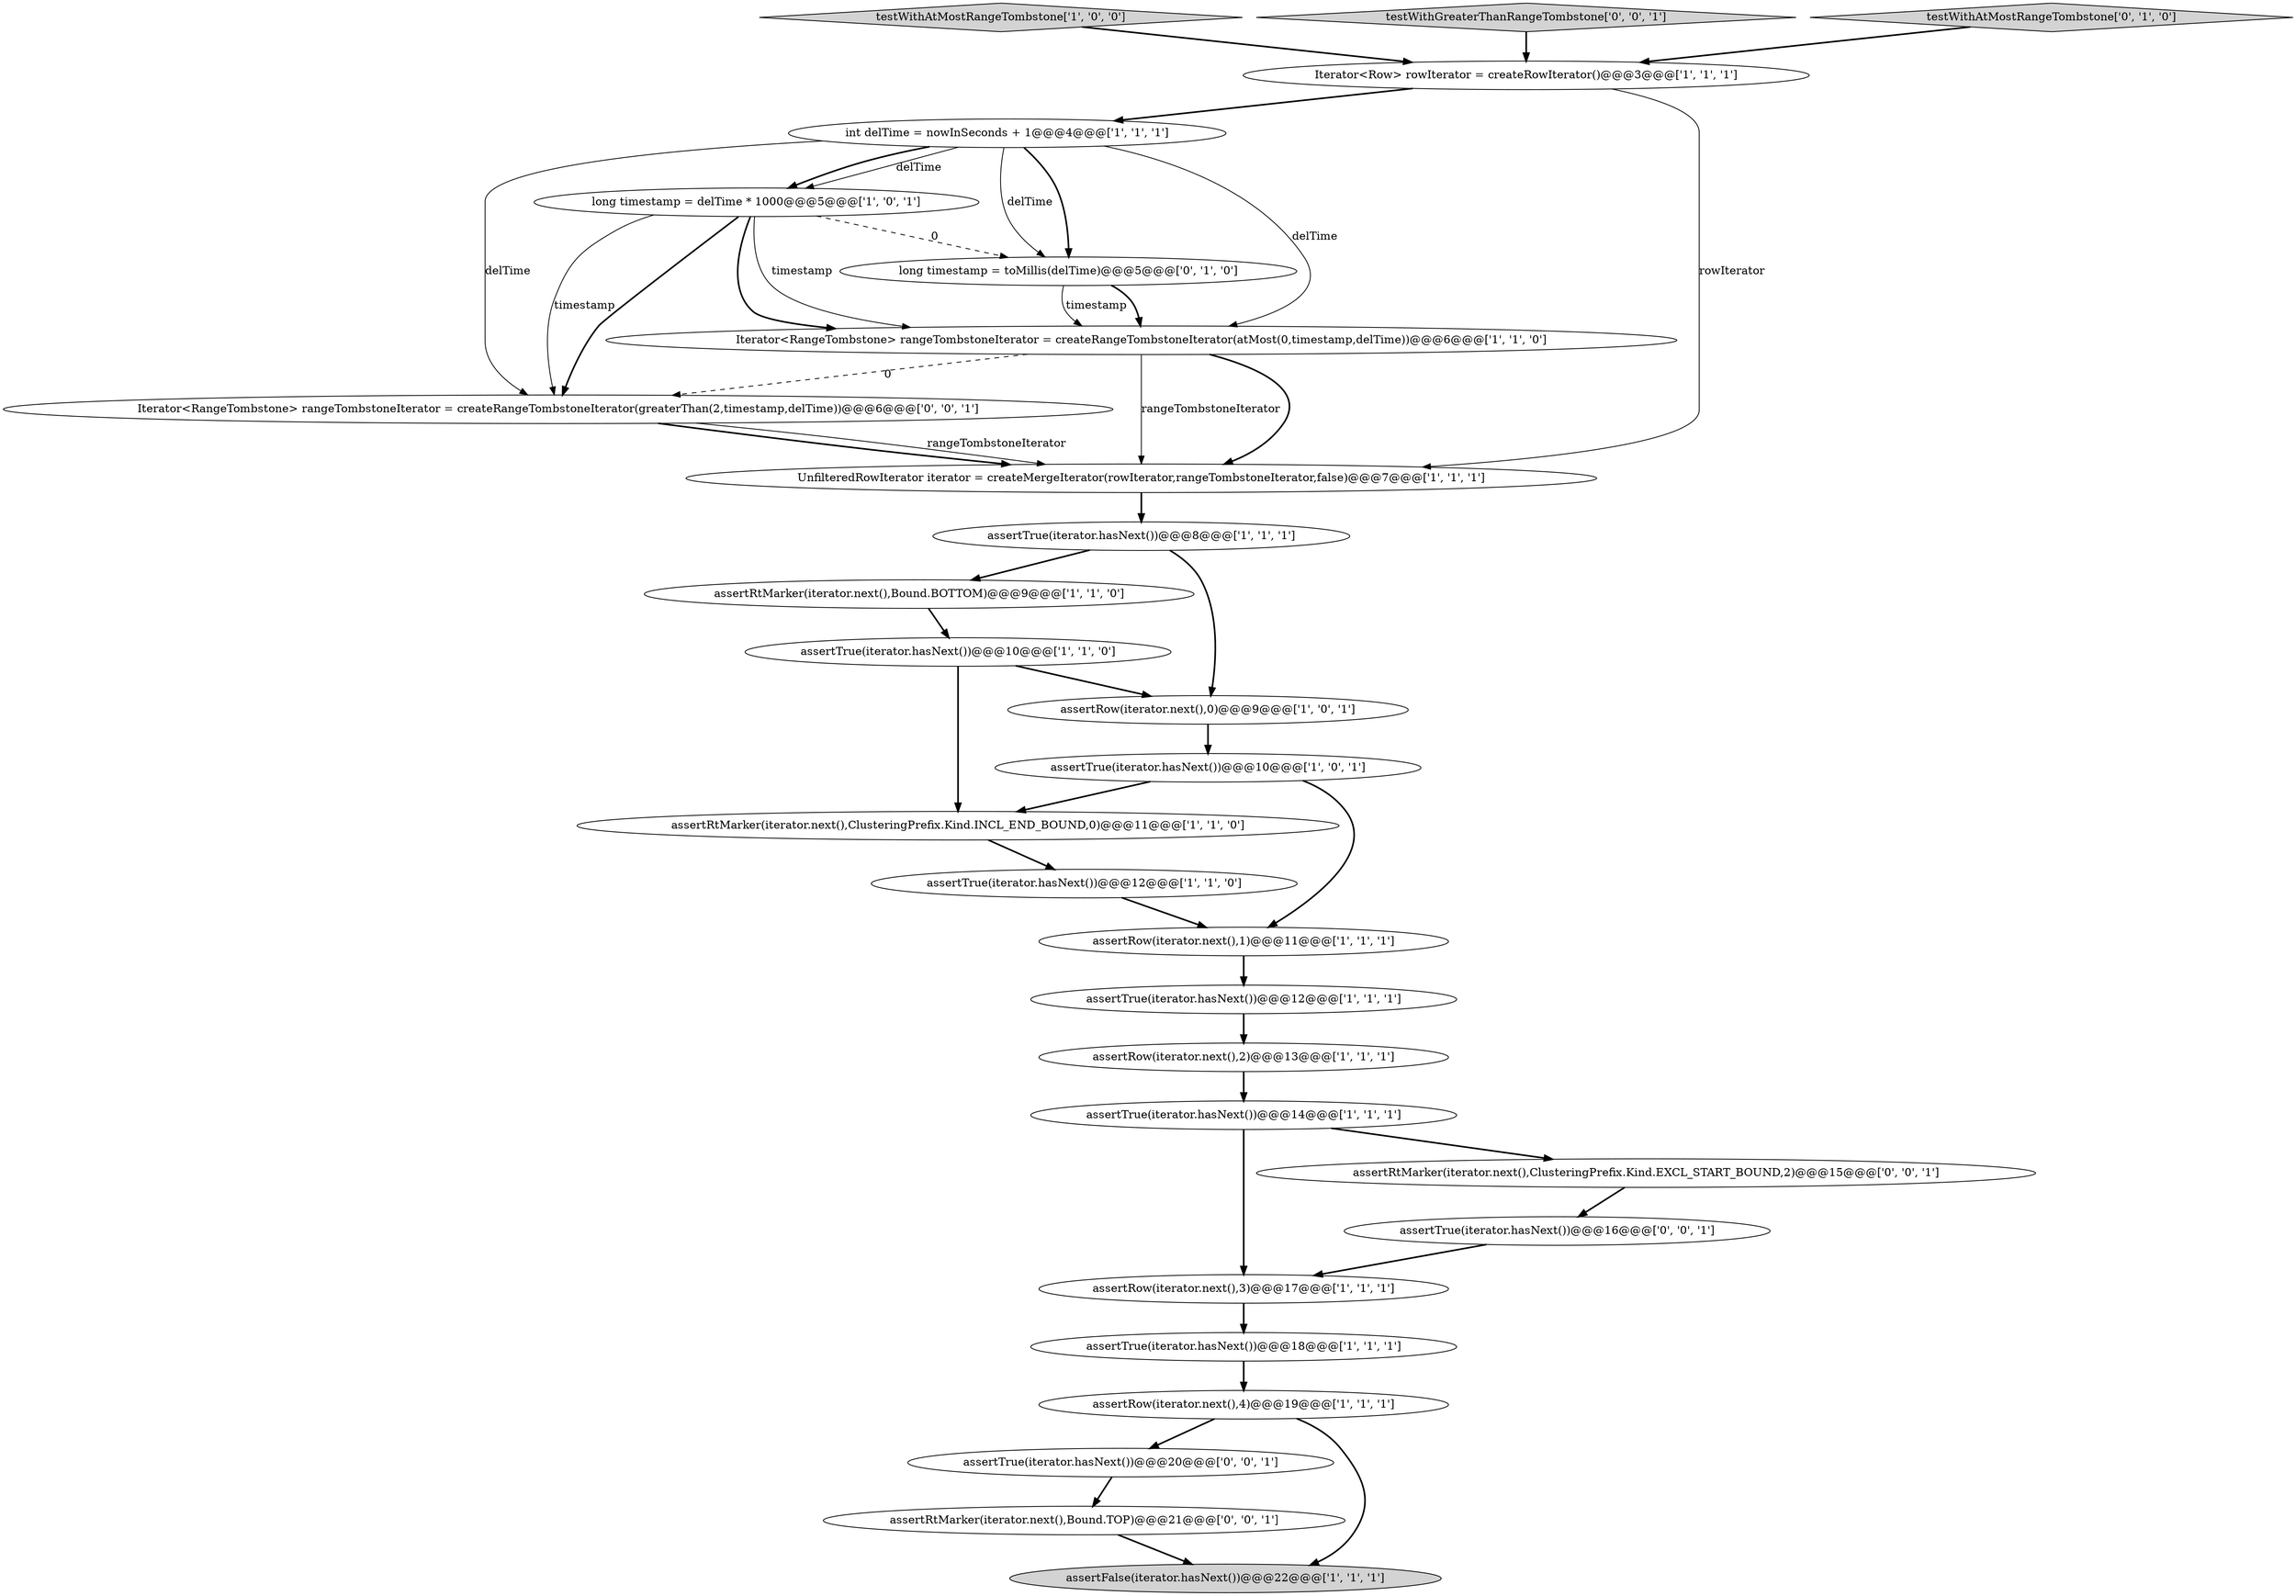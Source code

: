 digraph {
2 [style = filled, label = "assertTrue(iterator.hasNext())@@@12@@@['1', '1', '1']", fillcolor = white, shape = ellipse image = "AAA0AAABBB1BBB"];
0 [style = filled, label = "assertTrue(iterator.hasNext())@@@10@@@['1', '1', '0']", fillcolor = white, shape = ellipse image = "AAA0AAABBB1BBB"];
4 [style = filled, label = "assertTrue(iterator.hasNext())@@@14@@@['1', '1', '1']", fillcolor = white, shape = ellipse image = "AAA0AAABBB1BBB"];
10 [style = filled, label = "assertRtMarker(iterator.next(),ClusteringPrefix.Kind.INCL_END_BOUND,0)@@@11@@@['1', '1', '0']", fillcolor = white, shape = ellipse image = "AAA0AAABBB1BBB"];
14 [style = filled, label = "assertRow(iterator.next(),3)@@@17@@@['1', '1', '1']", fillcolor = white, shape = ellipse image = "AAA0AAABBB1BBB"];
26 [style = filled, label = "assertTrue(iterator.hasNext())@@@20@@@['0', '0', '1']", fillcolor = white, shape = ellipse image = "AAA0AAABBB3BBB"];
11 [style = filled, label = "assertRow(iterator.next(),1)@@@11@@@['1', '1', '1']", fillcolor = white, shape = ellipse image = "AAA0AAABBB1BBB"];
6 [style = filled, label = "testWithAtMostRangeTombstone['1', '0', '0']", fillcolor = lightgray, shape = diamond image = "AAA0AAABBB1BBB"];
28 [style = filled, label = "assertRtMarker(iterator.next(),Bound.TOP)@@@21@@@['0', '0', '1']", fillcolor = white, shape = ellipse image = "AAA0AAABBB3BBB"];
20 [style = filled, label = "Iterator<RangeTombstone> rangeTombstoneIterator = createRangeTombstoneIterator(atMost(0,timestamp,delTime))@@@6@@@['1', '1', '0']", fillcolor = white, shape = ellipse image = "AAA0AAABBB1BBB"];
23 [style = filled, label = "assertRtMarker(iterator.next(),ClusteringPrefix.Kind.EXCL_START_BOUND,2)@@@15@@@['0', '0', '1']", fillcolor = white, shape = ellipse image = "AAA0AAABBB3BBB"];
25 [style = filled, label = "testWithGreaterThanRangeTombstone['0', '0', '1']", fillcolor = lightgray, shape = diamond image = "AAA0AAABBB3BBB"];
15 [style = filled, label = "UnfilteredRowIterator iterator = createMergeIterator(rowIterator,rangeTombstoneIterator,false)@@@7@@@['1', '1', '1']", fillcolor = white, shape = ellipse image = "AAA0AAABBB1BBB"];
9 [style = filled, label = "assertRtMarker(iterator.next(),Bound.BOTTOM)@@@9@@@['1', '1', '0']", fillcolor = white, shape = ellipse image = "AAA0AAABBB1BBB"];
22 [style = filled, label = "long timestamp = toMillis(delTime)@@@5@@@['0', '1', '0']", fillcolor = white, shape = ellipse image = "AAA1AAABBB2BBB"];
12 [style = filled, label = "assertRow(iterator.next(),2)@@@13@@@['1', '1', '1']", fillcolor = white, shape = ellipse image = "AAA0AAABBB1BBB"];
17 [style = filled, label = "assertTrue(iterator.hasNext())@@@18@@@['1', '1', '1']", fillcolor = white, shape = ellipse image = "AAA0AAABBB1BBB"];
5 [style = filled, label = "assertRow(iterator.next(),4)@@@19@@@['1', '1', '1']", fillcolor = white, shape = ellipse image = "AAA0AAABBB1BBB"];
24 [style = filled, label = "assertTrue(iterator.hasNext())@@@16@@@['0', '0', '1']", fillcolor = white, shape = ellipse image = "AAA0AAABBB3BBB"];
1 [style = filled, label = "assertRow(iterator.next(),0)@@@9@@@['1', '0', '1']", fillcolor = white, shape = ellipse image = "AAA0AAABBB1BBB"];
7 [style = filled, label = "assertTrue(iterator.hasNext())@@@8@@@['1', '1', '1']", fillcolor = white, shape = ellipse image = "AAA0AAABBB1BBB"];
19 [style = filled, label = "assertFalse(iterator.hasNext())@@@22@@@['1', '1', '1']", fillcolor = lightgray, shape = ellipse image = "AAA0AAABBB1BBB"];
27 [style = filled, label = "Iterator<RangeTombstone> rangeTombstoneIterator = createRangeTombstoneIterator(greaterThan(2,timestamp,delTime))@@@6@@@['0', '0', '1']", fillcolor = white, shape = ellipse image = "AAA0AAABBB3BBB"];
18 [style = filled, label = "assertTrue(iterator.hasNext())@@@12@@@['1', '1', '0']", fillcolor = white, shape = ellipse image = "AAA0AAABBB1BBB"];
16 [style = filled, label = "long timestamp = delTime * 1000@@@5@@@['1', '0', '1']", fillcolor = white, shape = ellipse image = "AAA0AAABBB1BBB"];
8 [style = filled, label = "Iterator<Row> rowIterator = createRowIterator()@@@3@@@['1', '1', '1']", fillcolor = white, shape = ellipse image = "AAA0AAABBB1BBB"];
3 [style = filled, label = "assertTrue(iterator.hasNext())@@@10@@@['1', '0', '1']", fillcolor = white, shape = ellipse image = "AAA0AAABBB1BBB"];
13 [style = filled, label = "int delTime = nowInSeconds + 1@@@4@@@['1', '1', '1']", fillcolor = white, shape = ellipse image = "AAA0AAABBB1BBB"];
21 [style = filled, label = "testWithAtMostRangeTombstone['0', '1', '0']", fillcolor = lightgray, shape = diamond image = "AAA0AAABBB2BBB"];
3->10 [style = bold, label=""];
14->17 [style = bold, label=""];
5->19 [style = bold, label=""];
3->11 [style = bold, label=""];
23->24 [style = bold, label=""];
7->9 [style = bold, label=""];
13->16 [style = solid, label="delTime"];
20->15 [style = bold, label=""];
12->4 [style = bold, label=""];
13->22 [style = bold, label=""];
28->19 [style = bold, label=""];
21->8 [style = bold, label=""];
27->15 [style = bold, label=""];
9->0 [style = bold, label=""];
13->22 [style = solid, label="delTime"];
22->20 [style = bold, label=""];
16->27 [style = solid, label="timestamp"];
15->7 [style = bold, label=""];
6->8 [style = bold, label=""];
5->26 [style = bold, label=""];
0->1 [style = bold, label=""];
11->2 [style = bold, label=""];
10->18 [style = bold, label=""];
0->10 [style = bold, label=""];
27->15 [style = solid, label="rangeTombstoneIterator"];
1->3 [style = bold, label=""];
8->15 [style = solid, label="rowIterator"];
13->20 [style = solid, label="delTime"];
13->16 [style = bold, label=""];
22->20 [style = solid, label="timestamp"];
13->27 [style = solid, label="delTime"];
16->22 [style = dashed, label="0"];
20->27 [style = dashed, label="0"];
16->27 [style = bold, label=""];
8->13 [style = bold, label=""];
26->28 [style = bold, label=""];
4->23 [style = bold, label=""];
4->14 [style = bold, label=""];
16->20 [style = bold, label=""];
25->8 [style = bold, label=""];
16->20 [style = solid, label="timestamp"];
7->1 [style = bold, label=""];
24->14 [style = bold, label=""];
20->15 [style = solid, label="rangeTombstoneIterator"];
17->5 [style = bold, label=""];
18->11 [style = bold, label=""];
2->12 [style = bold, label=""];
}
